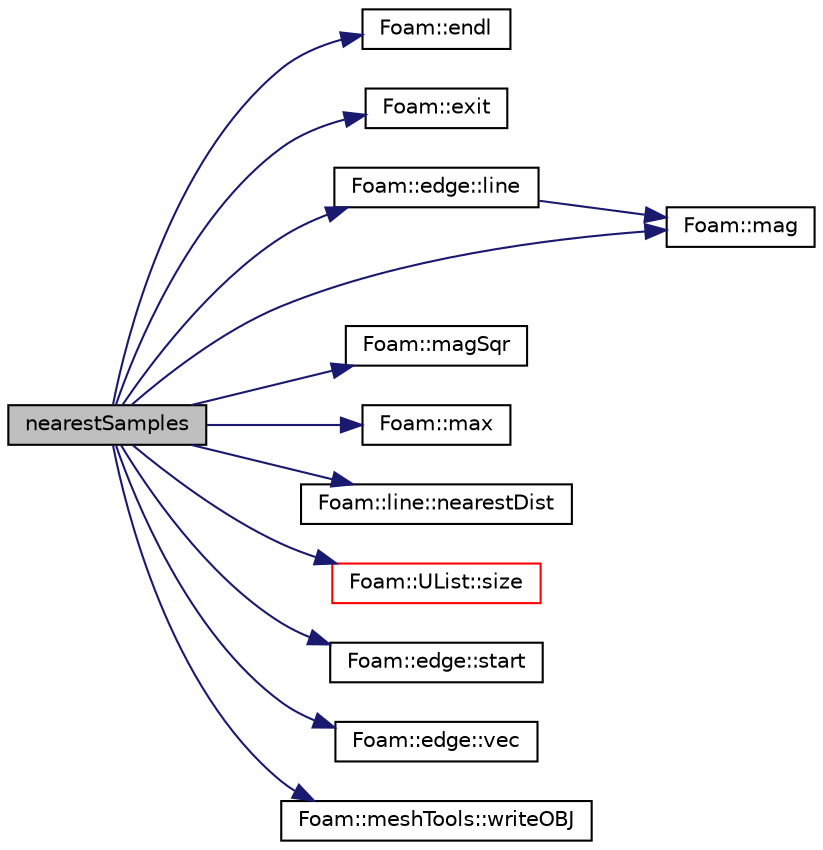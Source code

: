 digraph "nearestSamples"
{
  bgcolor="transparent";
  edge [fontname="Helvetica",fontsize="10",labelfontname="Helvetica",labelfontsize="10"];
  node [fontname="Helvetica",fontsize="10",shape=record];
  rankdir="LR";
  Node1 [label="nearestSamples",height=0.2,width=0.4,color="black", fillcolor="grey75", style="filled" fontcolor="black"];
  Node1 -> Node2 [color="midnightblue",fontsize="10",style="solid",fontname="Helvetica"];
  Node2 [label="Foam::endl",height=0.2,width=0.4,color="black",URL="$namespaceFoam.html#a2db8fe02a0d3909e9351bb4275b23ce4",tooltip="Add newline and flush stream. "];
  Node1 -> Node3 [color="midnightblue",fontsize="10",style="solid",fontname="Helvetica"];
  Node3 [label="Foam::exit",height=0.2,width=0.4,color="black",URL="$namespaceFoam.html#a06ca7250d8e89caf05243ec094843642"];
  Node1 -> Node4 [color="midnightblue",fontsize="10",style="solid",fontname="Helvetica"];
  Node4 [label="Foam::edge::line",height=0.2,width=0.4,color="black",URL="$classFoam_1_1edge.html#a73dc7bbad14a44e31d2ff7772cae64f6",tooltip="Return edge line. "];
  Node4 -> Node5 [color="midnightblue",fontsize="10",style="solid",fontname="Helvetica"];
  Node5 [label="Foam::mag",height=0.2,width=0.4,color="black",URL="$namespaceFoam.html#a834bb6faa2fd38f3b65634f2e1987e97"];
  Node1 -> Node5 [color="midnightblue",fontsize="10",style="solid",fontname="Helvetica"];
  Node1 -> Node6 [color="midnightblue",fontsize="10",style="solid",fontname="Helvetica"];
  Node6 [label="Foam::magSqr",height=0.2,width=0.4,color="black",URL="$namespaceFoam.html#a7e96c2b6f66f356ef358f08e65cb8ace"];
  Node1 -> Node7 [color="midnightblue",fontsize="10",style="solid",fontname="Helvetica"];
  Node7 [label="Foam::max",height=0.2,width=0.4,color="black",URL="$namespaceFoam.html#a0e0c00c14acbabe88eec56a8b0fa2806",tooltip="Find the max value in labelHashSet, optionally limited by second argument. "];
  Node1 -> Node8 [color="midnightblue",fontsize="10",style="solid",fontname="Helvetica"];
  Node8 [label="Foam::line::nearestDist",height=0.2,width=0.4,color="black",URL="$classFoam_1_1line.html#a5793126218bf0f619549fc69390a1b51",tooltip="Return nearest distance to line from a given point. "];
  Node1 -> Node9 [color="midnightblue",fontsize="10",style="solid",fontname="Helvetica"];
  Node9 [label="Foam::UList::size",height=0.2,width=0.4,color="red",URL="$classFoam_1_1UList.html#afee03bfededf699921815b2bf3c41e35",tooltip="Override size to be inconsistent with allocated storage. "];
  Node1 -> Node10 [color="midnightblue",fontsize="10",style="solid",fontname="Helvetica"];
  Node10 [label="Foam::edge::start",height=0.2,width=0.4,color="black",URL="$classFoam_1_1edge.html#a96b607a9a9baa575783b4af443ef613f",tooltip="Return start (first) vertex label. "];
  Node1 -> Node11 [color="midnightblue",fontsize="10",style="solid",fontname="Helvetica"];
  Node11 [label="Foam::edge::vec",height=0.2,width=0.4,color="black",URL="$classFoam_1_1edge.html#abeb20f6de77a4240490ff93977963cda",tooltip="Return the vector (end - start) "];
  Node1 -> Node12 [color="midnightblue",fontsize="10",style="solid",fontname="Helvetica"];
  Node12 [label="Foam::meshTools::writeOBJ",height=0.2,width=0.4,color="black",URL="$namespaceFoam_1_1meshTools.html#afd76c6ccc8ee4a5957f0232218167c17",tooltip="Write obj representation of a point. "];
}
